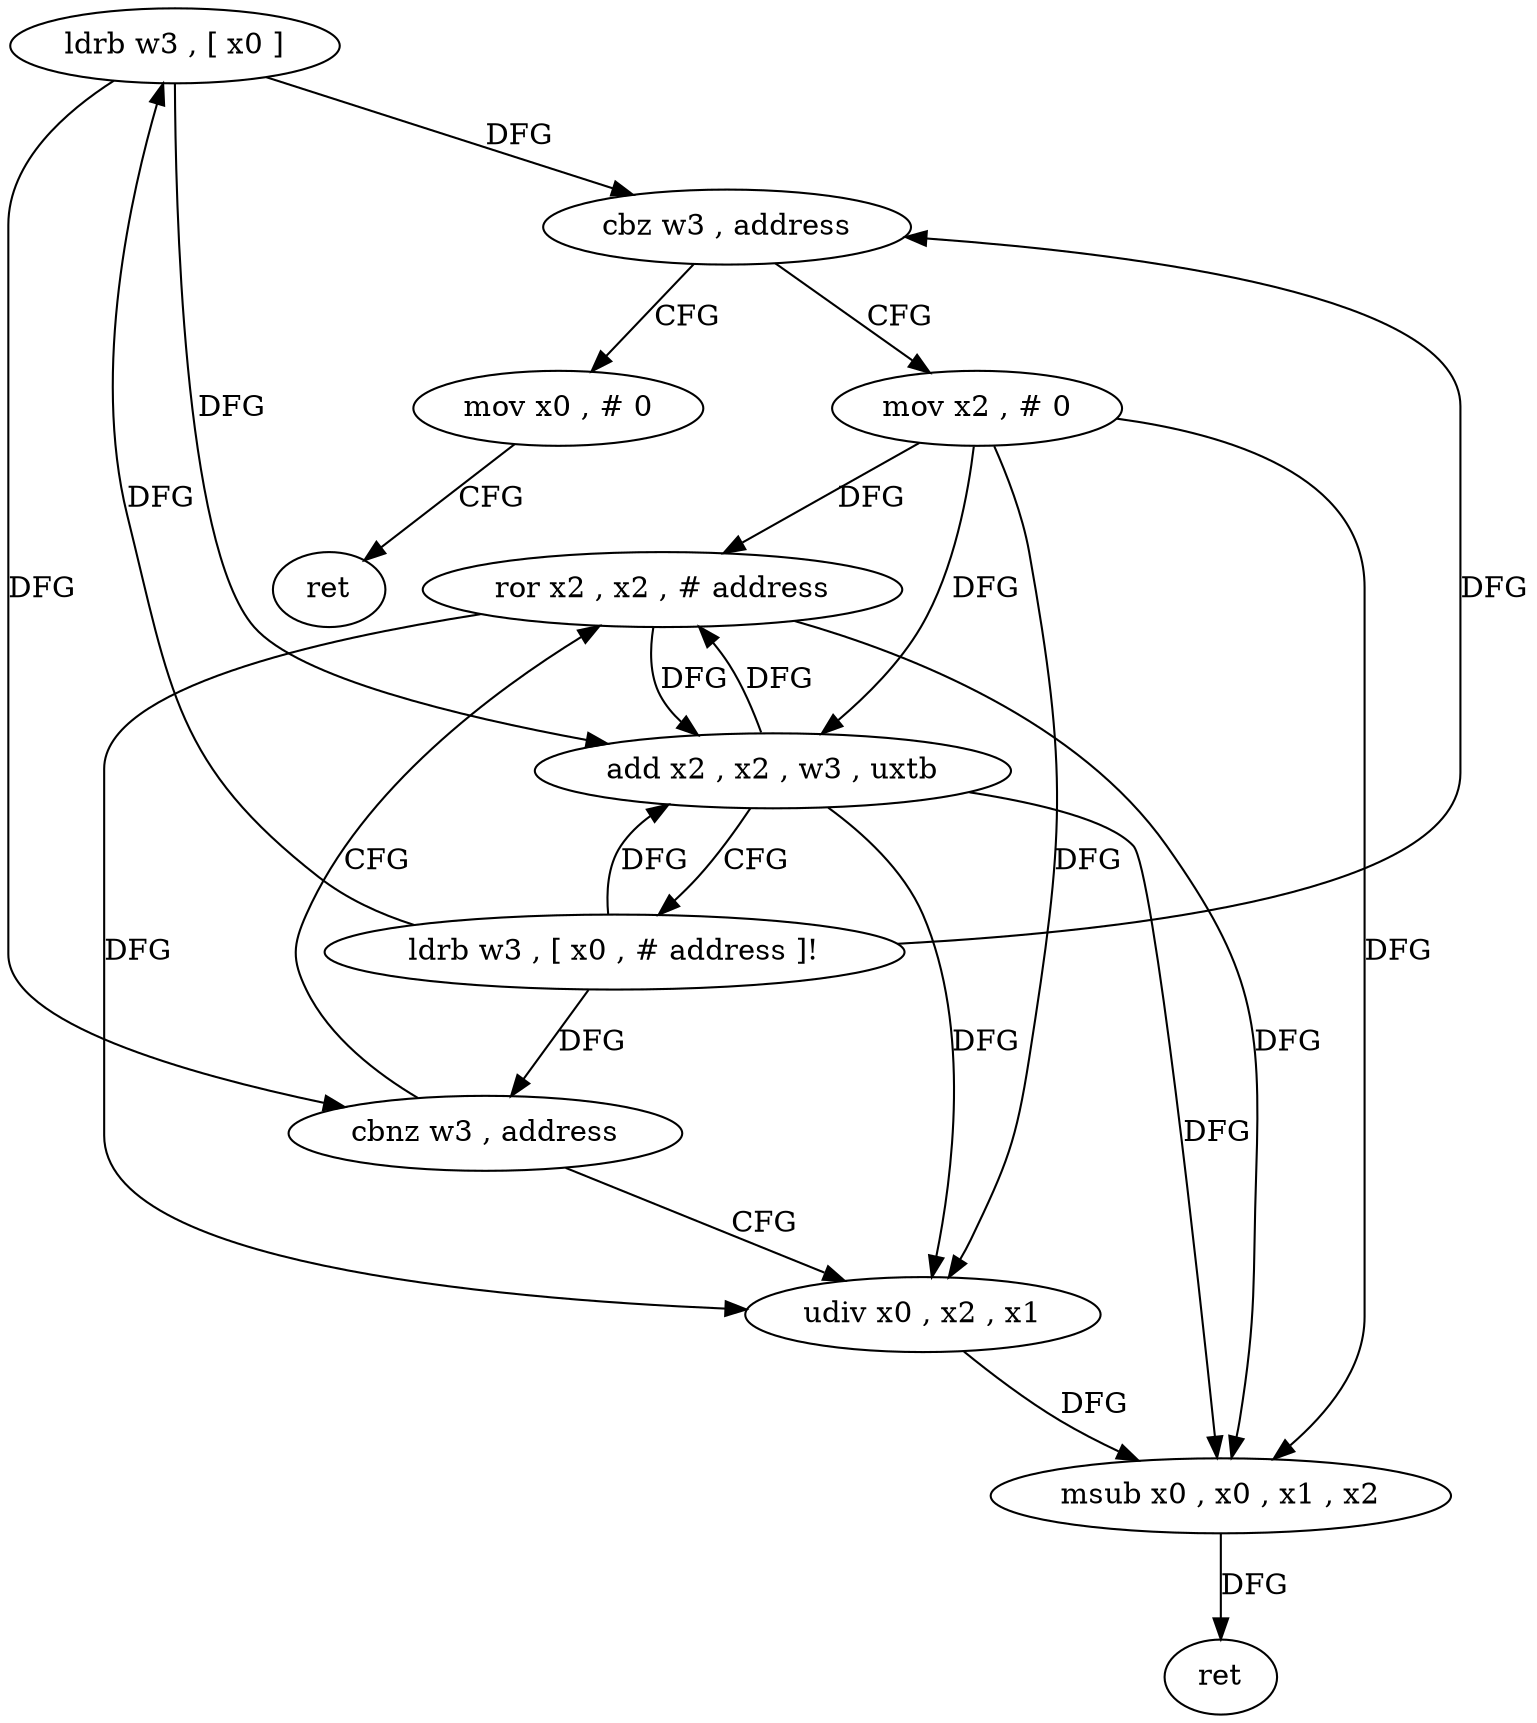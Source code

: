 digraph "func" {
"175720" [label = "ldrb w3 , [ x0 ]" ]
"175724" [label = "cbz w3 , address" ]
"175760" [label = "mov x0 , # 0" ]
"175728" [label = "mov x2 , # 0" ]
"175764" [label = "ret" ]
"175732" [label = "ror x2 , x2 , # address" ]
"175736" [label = "add x2 , x2 , w3 , uxtb" ]
"175740" [label = "ldrb w3 , [ x0 , # address ]!" ]
"175744" [label = "cbnz w3 , address" ]
"175748" [label = "udiv x0 , x2 , x1" ]
"175752" [label = "msub x0 , x0 , x1 , x2" ]
"175756" [label = "ret" ]
"175720" -> "175724" [ label = "DFG" ]
"175720" -> "175736" [ label = "DFG" ]
"175720" -> "175744" [ label = "DFG" ]
"175724" -> "175760" [ label = "CFG" ]
"175724" -> "175728" [ label = "CFG" ]
"175760" -> "175764" [ label = "CFG" ]
"175728" -> "175732" [ label = "DFG" ]
"175728" -> "175736" [ label = "DFG" ]
"175728" -> "175748" [ label = "DFG" ]
"175728" -> "175752" [ label = "DFG" ]
"175732" -> "175736" [ label = "DFG" ]
"175732" -> "175748" [ label = "DFG" ]
"175732" -> "175752" [ label = "DFG" ]
"175736" -> "175740" [ label = "CFG" ]
"175736" -> "175732" [ label = "DFG" ]
"175736" -> "175748" [ label = "DFG" ]
"175736" -> "175752" [ label = "DFG" ]
"175740" -> "175744" [ label = "DFG" ]
"175740" -> "175720" [ label = "DFG" ]
"175740" -> "175724" [ label = "DFG" ]
"175740" -> "175736" [ label = "DFG" ]
"175744" -> "175732" [ label = "CFG" ]
"175744" -> "175748" [ label = "CFG" ]
"175748" -> "175752" [ label = "DFG" ]
"175752" -> "175756" [ label = "DFG" ]
}
